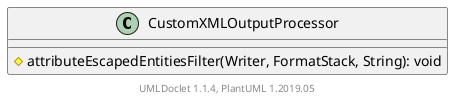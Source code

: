 @startuml

    class CustomXMLOutputProcessor [[CustomXMLOutputProcessor.html]] {
        #attributeEscapedEntitiesFilter(Writer, FormatStack, String): void
    }


    center footer UMLDoclet 1.1.4, PlantUML 1.2019.05
@enduml
